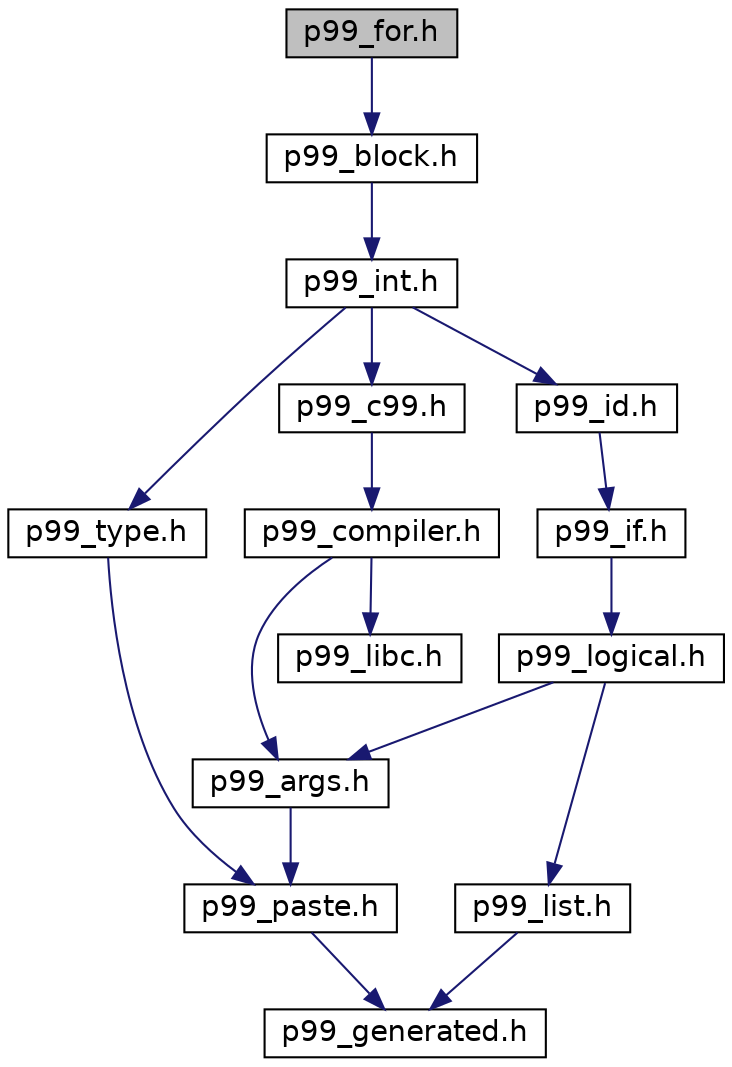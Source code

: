 digraph "p99_for.h"
{
 // LATEX_PDF_SIZE
  edge [fontname="Helvetica",fontsize="14",labelfontname="Helvetica",labelfontsize="14"];
  node [fontname="Helvetica",fontsize="14",shape=record];
  Node1 [label="p99_for.h",height=0.2,width=0.4,color="black", fillcolor="grey75", style="filled", fontcolor="black",tooltip="A preprocessor for loop implementation and some derived list handling macros."];
  Node1 -> Node2 [color="midnightblue",fontsize="14",style="solid",fontname="Helvetica"];
  Node2 [label="p99_block.h",height=0.2,width=0.4,color="black", fillcolor="white", style="filled",URL="$p99__block_8h.html",tooltip="Macros that implement controlling blocks."];
  Node2 -> Node3 [color="midnightblue",fontsize="14",style="solid",fontname="Helvetica"];
  Node3 [label="p99_int.h",height=0.2,width=0.4,color="black", fillcolor="white", style="filled",URL="$p99__int_8h.html",tooltip="Macros handling integer types and initialization."];
  Node3 -> Node4 [color="midnightblue",fontsize="14",style="solid",fontname="Helvetica"];
  Node4 [label="p99_c99.h",height=0.2,width=0.4,color="black", fillcolor="white", style="filled",URL="$p99__c99_8h.html",tooltip="C99 specific include files that are required by the standard."];
  Node4 -> Node5 [color="midnightblue",fontsize="14",style="solid",fontname="Helvetica"];
  Node5 [label="p99_compiler.h",height=0.2,width=0.4,color="black", fillcolor="white", style="filled",URL="$p99__compiler_8h.html",tooltip="Group compiler dependencies together in one file."];
  Node5 -> Node6 [color="midnightblue",fontsize="14",style="solid",fontname="Helvetica"];
  Node6 [label="p99_args.h",height=0.2,width=0.4,color="black", fillcolor="white", style="filled",URL="$p99__args_8h.html",tooltip="Providing macros that handle variadic macro argument lists."];
  Node6 -> Node7 [color="midnightblue",fontsize="14",style="solid",fontname="Helvetica"];
  Node7 [label="p99_paste.h",height=0.2,width=0.4,color="black", fillcolor="white", style="filled",URL="$p99__paste_8h.html",tooltip="macros that paste tokens in a predictable way"];
  Node7 -> Node8 [color="midnightblue",fontsize="14",style="solid",fontname="Helvetica"];
  Node8 [label="p99_generated.h",height=0.2,width=0.4,color="black", fillcolor="white", style="filled",URL="$p99__generated_8h.html",tooltip="automatically generated macros to handle variadic macros."];
  Node5 -> Node9 [color="midnightblue",fontsize="14",style="solid",fontname="Helvetica"];
  Node9 [label="p99_libc.h",height=0.2,width=0.4,color="black", fillcolor="white", style="filled",URL="$p99__libc_8h.html",tooltip="Group C library dependencies together in one file."];
  Node3 -> Node10 [color="midnightblue",fontsize="14",style="solid",fontname="Helvetica"];
  Node10 [label="p99_id.h",height=0.2,width=0.4,color="black", fillcolor="white", style="filled",URL="$p99__id_8h.html",tooltip="Implement a simple FILEID that changes each time this file is included somewhere."];
  Node10 -> Node11 [color="midnightblue",fontsize="14",style="solid",fontname="Helvetica"];
  Node11 [label="p99_if.h",height=0.2,width=0.4,color="black", fillcolor="white", style="filled",URL="$p99__if_8h.html",tooltip="preprocessor conditionals to use inside macros"];
  Node11 -> Node12 [color="midnightblue",fontsize="14",style="solid",fontname="Helvetica"];
  Node12 [label="p99_logical.h",height=0.2,width=0.4,color="black", fillcolor="white", style="filled",URL="$p99__logical_8h.html",tooltip="macros to handle Boolean conditions at compile time."];
  Node12 -> Node6 [color="midnightblue",fontsize="14",style="solid",fontname="Helvetica"];
  Node12 -> Node13 [color="midnightblue",fontsize="14",style="solid",fontname="Helvetica"];
  Node13 [label="p99_list.h",height=0.2,width=0.4,color="black", fillcolor="white", style="filled",URL="$p99__list_8h.html",tooltip="Basis macros to process the parameter list of a variadic macro."];
  Node13 -> Node8 [color="midnightblue",fontsize="14",style="solid",fontname="Helvetica"];
  Node3 -> Node14 [color="midnightblue",fontsize="14",style="solid",fontname="Helvetica"];
  Node14 [label="p99_type.h",height=0.2,width=0.4,color="black", fillcolor="white", style="filled",URL="$p99__type_8h.html",tooltip=" "];
  Node14 -> Node7 [color="midnightblue",fontsize="14",style="solid",fontname="Helvetica"];
}
